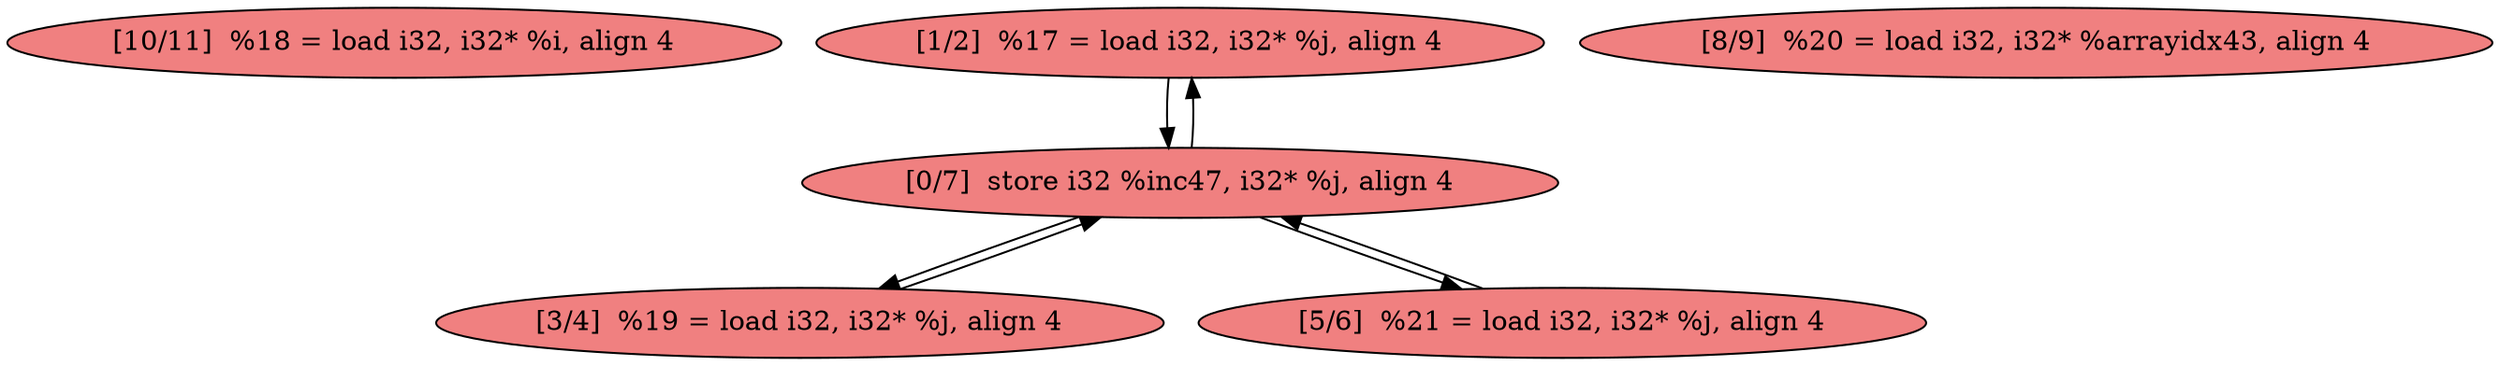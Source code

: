 
digraph G {


node718 [fillcolor=lightcoral,label="[10/11]  %18 = load i32, i32* %i, align 4",shape=ellipse,style=filled ]
node716 [fillcolor=lightcoral,label="[1/2]  %17 = load i32, i32* %j, align 4",shape=ellipse,style=filled ]
node715 [fillcolor=lightcoral,label="[3/4]  %19 = load i32, i32* %j, align 4",shape=ellipse,style=filled ]
node713 [fillcolor=lightcoral,label="[0/7]  store i32 %inc47, i32* %j, align 4",shape=ellipse,style=filled ]
node717 [fillcolor=lightcoral,label="[5/6]  %21 = load i32, i32* %j, align 4",shape=ellipse,style=filled ]
node714 [fillcolor=lightcoral,label="[8/9]  %20 = load i32, i32* %arrayidx43, align 4",shape=ellipse,style=filled ]

node713->node715 [ ]
node715->node713 [ ]
node716->node713 [ ]
node717->node713 [ ]
node713->node716 [ ]
node713->node717 [ ]


}
